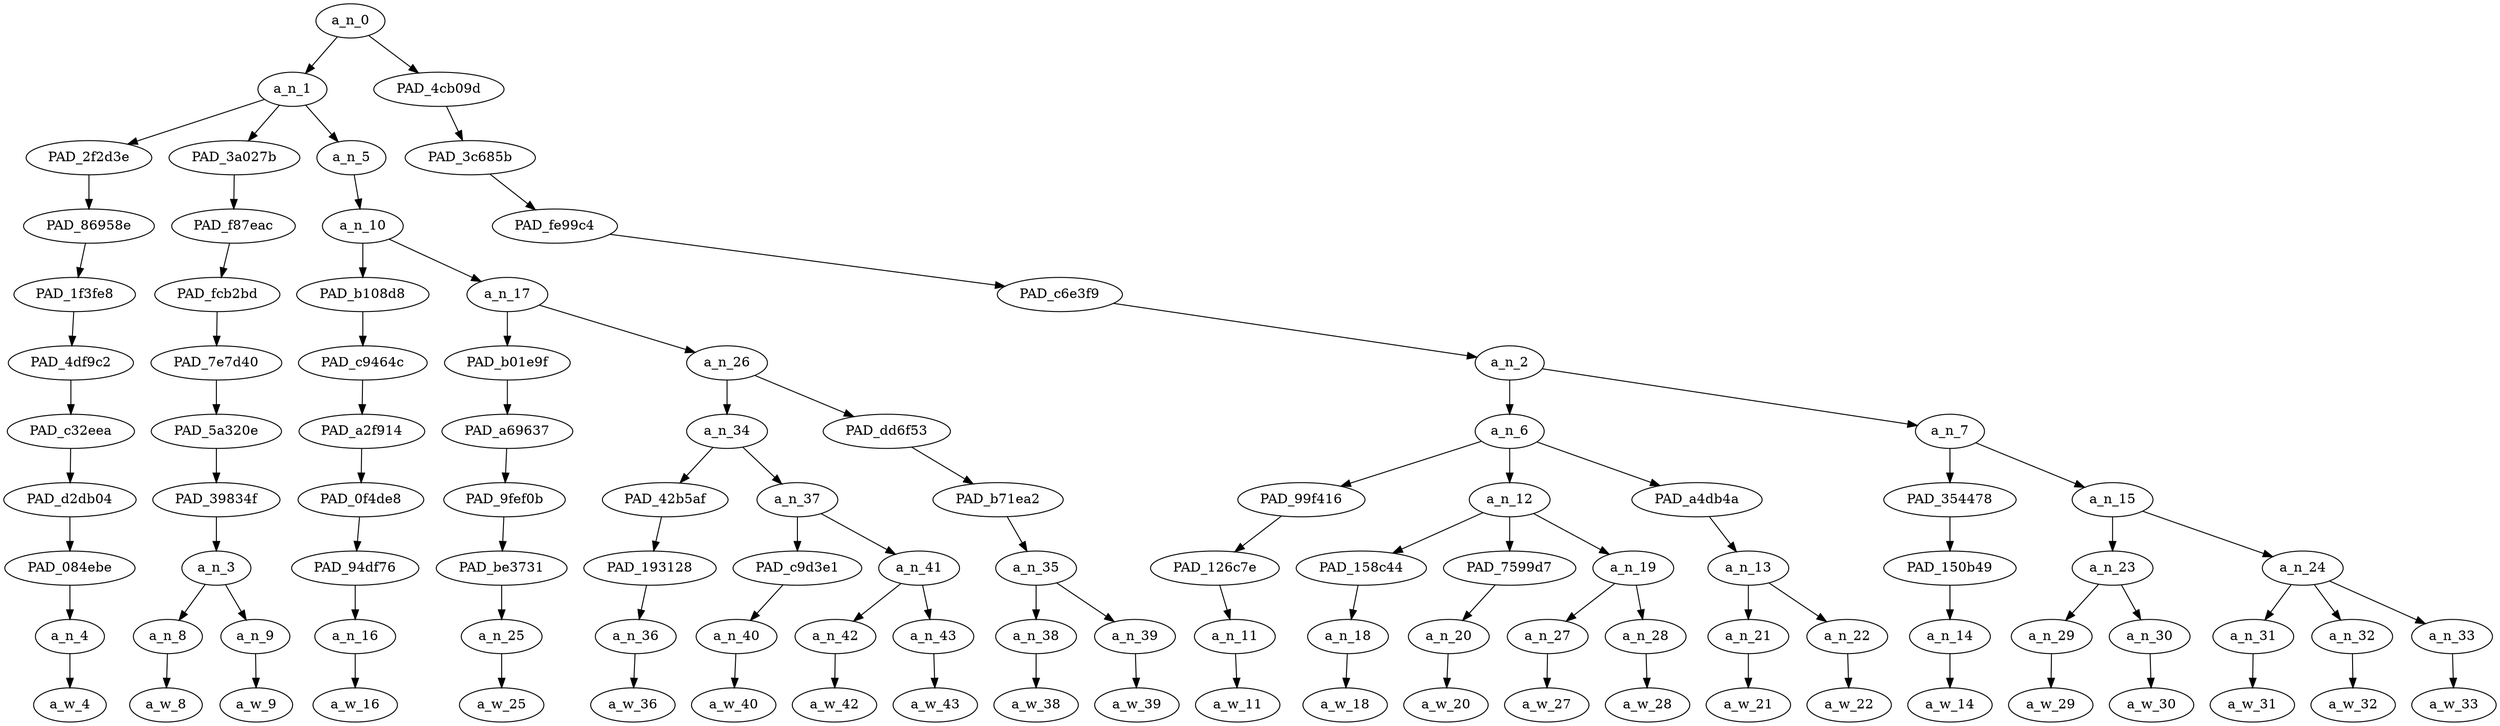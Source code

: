 strict digraph "" {
	a_n_0	[div_dir=1,
		index=0,
		level=10,
		pos="9.4140625,10!",
		text_span="[0, 1, 2, 3, 4, 5, 6, 7, 8, 9, 10, 11, 12, 13, 14, 15, 16, 17, 18, 19, 20, 21, 22, 23]",
		value=0.99999999];
	a_n_1	[div_dir=1,
		index=0,
		level=9,
		pos="2.3072916666666665,9!",
		text_span="[0, 1, 2, 3, 4, 5, 6, 7, 8, 9, 10]",
		value=0.50051757];
	a_n_0 -> a_n_1;
	PAD_4cb09d	[div_dir=1,
		index=1,
		level=9,
		pos="16.520833333333332,9!",
		text_span="[11, 12, 13, 14, 15, 16, 17, 18, 19, 20, 21, 22, 23]",
		value=0.49921472];
	a_n_0 -> PAD_4cb09d;
	PAD_2f2d3e	[div_dir=1,
		index=1,
		level=8,
		pos="2.0,8!",
		text_span="[2]",
		value=0.05161079];
	a_n_1 -> PAD_2f2d3e;
	PAD_3a027b	[div_dir=-1,
		index=0,
		level=8,
		pos="0.5,8!",
		text_span="[0, 1]",
		value=0.13111481];
	a_n_1 -> PAD_3a027b;
	a_n_5	[div_dir=1,
		index=2,
		level=8,
		pos="4.421875,8!",
		text_span="[3, 4, 5, 6, 7, 8, 9, 10]",
		value=0.31762656];
	a_n_1 -> a_n_5;
	PAD_86958e	[div_dir=1,
		index=1,
		level=7,
		pos="2.0,7!",
		text_span="[2]",
		value=0.05161079];
	PAD_2f2d3e -> PAD_86958e;
	PAD_1f3fe8	[div_dir=1,
		index=1,
		level=6,
		pos="2.0,6!",
		text_span="[2]",
		value=0.05161079];
	PAD_86958e -> PAD_1f3fe8;
	PAD_4df9c2	[div_dir=1,
		index=1,
		level=5,
		pos="2.0,5!",
		text_span="[2]",
		value=0.05161079];
	PAD_1f3fe8 -> PAD_4df9c2;
	PAD_c32eea	[div_dir=1,
		index=1,
		level=4,
		pos="2.0,4!",
		text_span="[2]",
		value=0.05161079];
	PAD_4df9c2 -> PAD_c32eea;
	PAD_d2db04	[div_dir=1,
		index=1,
		level=3,
		pos="2.0,3!",
		text_span="[2]",
		value=0.05161079];
	PAD_c32eea -> PAD_d2db04;
	PAD_084ebe	[div_dir=1,
		index=1,
		level=2,
		pos="2.0,2!",
		text_span="[2]",
		value=0.05161079];
	PAD_d2db04 -> PAD_084ebe;
	a_n_4	[div_dir=1,
		index=2,
		level=1,
		pos="2.0,1!",
		text_span="[2]",
		value=0.05161079];
	PAD_084ebe -> a_n_4;
	a_w_4	[div_dir=0,
		index=2,
		level=0,
		pos="2,0!",
		text_span="[2]",
		value=yet];
	a_n_4 -> a_w_4;
	PAD_f87eac	[div_dir=-1,
		index=0,
		level=7,
		pos="0.5,7!",
		text_span="[0, 1]",
		value=0.13111481];
	PAD_3a027b -> PAD_f87eac;
	PAD_fcb2bd	[div_dir=-1,
		index=0,
		level=6,
		pos="0.5,6!",
		text_span="[0, 1]",
		value=0.13111481];
	PAD_f87eac -> PAD_fcb2bd;
	PAD_7e7d40	[div_dir=-1,
		index=0,
		level=5,
		pos="0.5,5!",
		text_span="[0, 1]",
		value=0.13111481];
	PAD_fcb2bd -> PAD_7e7d40;
	PAD_5a320e	[div_dir=-1,
		index=0,
		level=4,
		pos="0.5,4!",
		text_span="[0, 1]",
		value=0.13111481];
	PAD_7e7d40 -> PAD_5a320e;
	PAD_39834f	[div_dir=-1,
		index=0,
		level=3,
		pos="0.5,3!",
		text_span="[0, 1]",
		value=0.13111481];
	PAD_5a320e -> PAD_39834f;
	a_n_3	[div_dir=-1,
		index=0,
		level=2,
		pos="0.5,2!",
		text_span="[0, 1]",
		value=0.13111481];
	PAD_39834f -> a_n_3;
	a_n_8	[div_dir=1,
		index=0,
		level=1,
		pos="0.0,1!",
		text_span="[0]",
		value=0.07485104];
	a_n_3 -> a_n_8;
	a_n_9	[div_dir=-1,
		index=1,
		level=1,
		pos="1.0,1!",
		text_span="[1]",
		value=0.05618083];
	a_n_3 -> a_n_9;
	a_w_8	[div_dir=0,
		index=0,
		level=0,
		pos="0,0!",
		text_span="[0]",
		value="<user>"];
	a_n_8 -> a_w_8;
	a_w_9	[div_dir=0,
		index=1,
		level=0,
		pos="1,0!",
		text_span="[1]",
		value="<user>1"];
	a_n_9 -> a_w_9;
	a_n_10	[div_dir=1,
		index=2,
		level=7,
		pos="4.421875,7!",
		text_span="[3, 4, 5, 6, 7, 8, 9, 10]",
		value=0.31745889];
	a_n_5 -> a_n_10;
	PAD_b108d8	[div_dir=1,
		index=2,
		level=6,
		pos="3.0,6!",
		text_span="[3]",
		value=0.03648949];
	a_n_10 -> PAD_b108d8;
	a_n_17	[div_dir=1,
		index=3,
		level=6,
		pos="5.84375,6!",
		text_span="[4, 5, 6, 7, 8, 9, 10]",
		value=0.28080172];
	a_n_10 -> a_n_17;
	PAD_c9464c	[div_dir=1,
		index=2,
		level=5,
		pos="3.0,5!",
		text_span="[3]",
		value=0.03648949];
	PAD_b108d8 -> PAD_c9464c;
	PAD_a2f914	[div_dir=1,
		index=2,
		level=4,
		pos="3.0,4!",
		text_span="[3]",
		value=0.03648949];
	PAD_c9464c -> PAD_a2f914;
	PAD_0f4de8	[div_dir=1,
		index=2,
		level=3,
		pos="3.0,3!",
		text_span="[3]",
		value=0.03648949];
	PAD_a2f914 -> PAD_0f4de8;
	PAD_94df76	[div_dir=1,
		index=2,
		level=2,
		pos="3.0,2!",
		text_span="[3]",
		value=0.03648949];
	PAD_0f4de8 -> PAD_94df76;
	a_n_16	[div_dir=1,
		index=3,
		level=1,
		pos="3.0,1!",
		text_span="[3]",
		value=0.03648949];
	PAD_94df76 -> a_n_16;
	a_w_16	[div_dir=0,
		index=3,
		level=0,
		pos="3,0!",
		text_span="[3]",
		value=to];
	a_n_16 -> a_w_16;
	PAD_b01e9f	[div_dir=1,
		index=3,
		level=5,
		pos="4.0,5!",
		text_span="[4]",
		value=0.03622925];
	a_n_17 -> PAD_b01e9f;
	a_n_26	[div_dir=1,
		index=4,
		level=5,
		pos="7.6875,5!",
		text_span="[5, 6, 7, 8, 9, 10]",
		value=0.24441470];
	a_n_17 -> a_n_26;
	PAD_a69637	[div_dir=1,
		index=3,
		level=4,
		pos="4.0,4!",
		text_span="[4]",
		value=0.03622925];
	PAD_b01e9f -> PAD_a69637;
	PAD_9fef0b	[div_dir=1,
		index=3,
		level=3,
		pos="4.0,3!",
		text_span="[4]",
		value=0.03622925];
	PAD_a69637 -> PAD_9fef0b;
	PAD_be3731	[div_dir=1,
		index=3,
		level=2,
		pos="4.0,2!",
		text_span="[4]",
		value=0.03622925];
	PAD_9fef0b -> PAD_be3731;
	a_n_25	[div_dir=1,
		index=4,
		level=1,
		pos="4.0,1!",
		text_span="[4]",
		value=0.03622925];
	PAD_be3731 -> a_n_25;
	a_w_25	[div_dir=0,
		index=4,
		level=0,
		pos="4,0!",
		text_span="[4]",
		value=see];
	a_n_25 -> a_w_25;
	a_n_34	[div_dir=1,
		index=4,
		level=4,
		pos="5.875,4!",
		text_span="[5, 6, 7, 8]",
		value=0.14174551];
	a_n_26 -> a_n_34;
	PAD_dd6f53	[div_dir=1,
		index=5,
		level=4,
		pos="9.5,4!",
		text_span="[9, 10]",
		value=0.10253710];
	a_n_26 -> PAD_dd6f53;
	PAD_42b5af	[div_dir=-1,
		index=4,
		level=3,
		pos="5.0,3!",
		text_span="[5]",
		value=0.02991870];
	a_n_34 -> PAD_42b5af;
	a_n_37	[div_dir=1,
		index=5,
		level=3,
		pos="6.75,3!",
		text_span="[6, 7, 8]",
		value=0.11180082];
	a_n_34 -> a_n_37;
	PAD_193128	[div_dir=-1,
		index=4,
		level=2,
		pos="5.0,2!",
		text_span="[5]",
		value=0.02991870];
	PAD_42b5af -> PAD_193128;
	a_n_36	[div_dir=-1,
		index=5,
		level=1,
		pos="5.0,1!",
		text_span="[5]",
		value=0.02991870];
	PAD_193128 -> a_n_36;
	a_w_36	[div_dir=0,
		index=5,
		level=0,
		pos="5,0!",
		text_span="[5]",
		value=any];
	a_n_36 -> a_w_36;
	PAD_c9d3e1	[div_dir=1,
		index=5,
		level=2,
		pos="6.0,2!",
		text_span="[6]",
		value=0.02375137];
	a_n_37 -> PAD_c9d3e1;
	a_n_41	[div_dir=-1,
		index=6,
		level=2,
		pos="7.5,2!",
		text_span="[7, 8]",
		value=0.08799107];
	a_n_37 -> a_n_41;
	a_n_40	[div_dir=1,
		index=6,
		level=1,
		pos="6.0,1!",
		text_span="[6]",
		value=0.02375137];
	PAD_c9d3e1 -> a_n_40;
	a_w_40	[div_dir=0,
		index=6,
		level=0,
		pos="6,0!",
		text_span="[6]",
		value=of];
	a_n_40 -> a_w_40;
	a_n_42	[div_dir=1,
		index=7,
		level=1,
		pos="7.0,1!",
		text_span="[7]",
		value=0.02679474];
	a_n_41 -> a_n_42;
	a_n_43	[div_dir=-1,
		index=8,
		level=1,
		pos="8.0,1!",
		text_span="[8]",
		value=0.06116843];
	a_n_41 -> a_n_43;
	a_w_42	[div_dir=0,
		index=7,
		level=0,
		pos="7,0!",
		text_span="[7]",
		value=the];
	a_n_42 -> a_w_42;
	a_w_43	[div_dir=0,
		index=8,
		level=0,
		pos="8,0!",
		text_span="[8]",
		value=refugees];
	a_n_43 -> a_w_43;
	PAD_b71ea2	[div_dir=1,
		index=6,
		level=3,
		pos="9.5,3!",
		text_span="[9, 10]",
		value=0.10253710];
	PAD_dd6f53 -> PAD_b71ea2;
	a_n_35	[div_dir=1,
		index=7,
		level=2,
		pos="9.5,2!",
		text_span="[9, 10]",
		value=0.10253710];
	PAD_b71ea2 -> a_n_35;
	a_n_38	[div_dir=1,
		index=9,
		level=1,
		pos="9.0,1!",
		text_span="[9]",
		value=0.05156491];
	a_n_35 -> a_n_38;
	a_n_39	[div_dir=1,
		index=10,
		level=1,
		pos="10.0,1!",
		text_span="[10]",
		value=0.05078901];
	a_n_35 -> a_n_39;
	a_w_38	[div_dir=0,
		index=9,
		level=0,
		pos="9,0!",
		text_span="[9]",
		value=welcome];
	a_n_38 -> a_w_38;
	a_w_39	[div_dir=0,
		index=10,
		level=0,
		pos="10,0!",
		text_span="[10]",
		value=crew];
	a_n_39 -> a_w_39;
	PAD_3c685b	[div_dir=1,
		index=3,
		level=8,
		pos="16.520833333333332,8!",
		text_span="[11, 12, 13, 14, 15, 16, 17, 18, 19, 20, 21, 22, 23]",
		value=0.49921472];
	PAD_4cb09d -> PAD_3c685b;
	PAD_fe99c4	[div_dir=1,
		index=3,
		level=7,
		pos="16.520833333333332,7!",
		text_span="[11, 12, 13, 14, 15, 16, 17, 18, 19, 20, 21, 22, 23]",
		value=0.49921472];
	PAD_3c685b -> PAD_fe99c4;
	PAD_c6e3f9	[div_dir=1,
		index=4,
		level=6,
		pos="16.520833333333332,6!",
		text_span="[11, 12, 13, 14, 15, 16, 17, 18, 19, 20, 21, 22, 23]",
		value=0.49921472];
	PAD_fe99c4 -> PAD_c6e3f9;
	a_n_2	[div_dir=1,
		index=5,
		level=5,
		pos="16.520833333333332,5!",
		text_span="[11, 12, 13, 14, 15, 16, 17, 18, 19, 20, 21, 22, 23]",
		value=0.49921472];
	PAD_c6e3f9 -> a_n_2;
	a_n_6	[div_dir=1,
		index=6,
		level=4,
		pos="13.666666666666666,4!",
		text_span="[11, 12, 13, 14, 15, 16, 17]",
		value=0.31641583];
	a_n_2 -> a_n_6;
	a_n_7	[div_dir=1,
		index=7,
		level=4,
		pos="19.375,4!",
		text_span="[18, 19, 20, 21, 22, 23]",
		value=0.18258823];
	a_n_2 -> a_n_7;
	PAD_99f416	[div_dir=1,
		index=7,
		level=3,
		pos="11.0,3!",
		text_span="[11]",
		value=0.04032636];
	a_n_6 -> PAD_99f416;
	a_n_12	[div_dir=1,
		index=8,
		level=3,
		pos="13.5,3!",
		text_span="[12, 13, 14, 15]",
		value=0.20168165];
	a_n_6 -> a_n_12;
	PAD_a4db4a	[div_dir=1,
		index=9,
		level=3,
		pos="16.5,3!",
		text_span="[16, 17]",
		value=0.07418784];
	a_n_6 -> PAD_a4db4a;
	PAD_126c7e	[div_dir=1,
		index=8,
		level=2,
		pos="11.0,2!",
		text_span="[11]",
		value=0.04032636];
	PAD_99f416 -> PAD_126c7e;
	a_n_11	[div_dir=1,
		index=11,
		level=1,
		pos="11.0,1!",
		text_span="[11]",
		value=0.04032636];
	PAD_126c7e -> a_n_11;
	a_w_11	[div_dir=0,
		index=11,
		level=0,
		pos="11,0!",
		text_span="[11]",
		value=take];
	a_n_11 -> a_w_11;
	PAD_158c44	[div_dir=1,
		index=9,
		level=2,
		pos="12.0,2!",
		text_span="[12]",
		value=0.04339624];
	a_n_12 -> PAD_158c44;
	PAD_7599d7	[div_dir=-1,
		index=11,
		level=2,
		pos="15.0,2!",
		text_span="[15]",
		value=0.07880729];
	a_n_12 -> PAD_7599d7;
	a_n_19	[div_dir=1,
		index=10,
		level=2,
		pos="13.5,2!",
		text_span="[13, 14]",
		value=0.07938928];
	a_n_12 -> a_n_19;
	a_n_18	[div_dir=1,
		index=12,
		level=1,
		pos="12.0,1!",
		text_span="[12]",
		value=0.04339624];
	PAD_158c44 -> a_n_18;
	a_w_18	[div_dir=0,
		index=12,
		level=0,
		pos="12,0!",
		text_span="[12]",
		value=one];
	a_n_18 -> a_w_18;
	a_n_20	[div_dir=-1,
		index=15,
		level=1,
		pos="15.0,1!",
		text_span="[15]",
		value=0.07880729];
	PAD_7599d7 -> a_n_20;
	a_w_20	[div_dir=0,
		index=15,
		level=0,
		pos="15,0!",
		text_span="[15]",
		value=refugee];
	a_n_20 -> a_w_20;
	a_n_27	[div_dir=1,
		index=13,
		level=1,
		pos="13.0,1!",
		text_span="[13]",
		value=0.03675953];
	a_n_19 -> a_n_27;
	a_n_28	[div_dir=1,
		index=14,
		level=1,
		pos="14.0,1!",
		text_span="[14]",
		value=0.04231682];
	a_n_19 -> a_n_28;
	a_w_27	[div_dir=0,
		index=13,
		level=0,
		pos="13,0!",
		text_span="[13]",
		value=so];
	a_n_27 -> a_w_27;
	a_w_28	[div_dir=0,
		index=14,
		level=0,
		pos="14,0!",
		text_span="[14]",
		value=called];
	a_n_28 -> a_w_28;
	a_n_13	[div_dir=1,
		index=12,
		level=2,
		pos="16.5,2!",
		text_span="[16, 17]",
		value=0.07418784];
	PAD_a4db4a -> a_n_13;
	a_n_21	[div_dir=1,
		index=16,
		level=1,
		pos="16.0,1!",
		text_span="[16]",
		value=0.03857395];
	a_n_13 -> a_n_21;
	a_n_22	[div_dir=1,
		index=17,
		level=1,
		pos="17.0,1!",
		text_span="[17]",
		value=0.03535751];
	a_n_13 -> a_n_22;
	a_w_21	[div_dir=0,
		index=16,
		level=0,
		pos="16,0!",
		text_span="[16]",
		value=in];
	a_n_21 -> a_w_21;
	a_w_22	[div_dir=0,
		index=17,
		level=0,
		pos="17,0!",
		text_span="[17]",
		value=that];
	a_n_22 -> a_w_22;
	PAD_354478	[div_dir=-1,
		index=10,
		level=3,
		pos="18.0,3!",
		text_span="[18]",
		value=0.03382103];
	a_n_7 -> PAD_354478;
	a_n_15	[div_dir=1,
		index=11,
		level=3,
		pos="20.75,3!",
		text_span="[19, 20, 21, 22, 23]",
		value=0.14869344];
	a_n_7 -> a_n_15;
	PAD_150b49	[div_dir=-1,
		index=13,
		level=2,
		pos="18.0,2!",
		text_span="[18]",
		value=0.03382103];
	PAD_354478 -> PAD_150b49;
	a_n_14	[div_dir=-1,
		index=18,
		level=1,
		pos="18.0,1!",
		text_span="[18]",
		value=0.03382103];
	PAD_150b49 -> a_n_14;
	a_w_14	[div_dir=0,
		index=18,
		level=0,
		pos="18,0!",
		text_span="[18]",
		value=shows];
	a_n_14 -> a_w_14;
	a_n_23	[div_dir=1,
		index=14,
		level=2,
		pos="19.5,2!",
		text_span="[19, 20]",
		value=0.05405659];
	a_n_15 -> a_n_23;
	a_n_24	[div_dir=1,
		index=15,
		level=2,
		pos="22.0,2!",
		text_span="[21, 22, 23]",
		value=0.09454531];
	a_n_15 -> a_n_24;
	a_n_29	[div_dir=1,
		index=19,
		level=1,
		pos="19.0,1!",
		text_span="[19]",
		value=0.02858951];
	a_n_23 -> a_n_29;
	a_n_30	[div_dir=-1,
		index=20,
		level=1,
		pos="20.0,1!",
		text_span="[20]",
		value=0.02542831];
	a_n_23 -> a_n_30;
	a_w_29	[div_dir=0,
		index=19,
		level=0,
		pos="19,0!",
		text_span="[19]",
		value=how];
	a_n_29 -> a_w_29;
	a_w_30	[div_dir=0,
		index=20,
		level=0,
		pos="20,0!",
		text_span="[20]",
		value=much];
	a_n_30 -> a_w_30;
	a_n_31	[div_dir=1,
		index=21,
		level=1,
		pos="21.0,1!",
		text_span="[21]",
		value=0.02507801];
	a_n_24 -> a_n_31;
	a_n_32	[div_dir=1,
		index=22,
		level=1,
		pos="22.0,1!",
		text_span="[22]",
		value=0.02958102];
	a_n_24 -> a_n_32;
	a_n_33	[div_dir=1,
		index=23,
		level=1,
		pos="23.0,1!",
		text_span="[23]",
		value=0.03979908];
	a_n_24 -> a_n_33;
	a_w_31	[div_dir=0,
		index=21,
		level=0,
		pos="21,0!",
		text_span="[21]",
		value=they];
	a_n_31 -> a_w_31;
	a_w_32	[div_dir=0,
		index=22,
		level=0,
		pos="22,0!",
		text_span="[22]",
		value=actually];
	a_n_32 -> a_w_32;
	a_w_33	[div_dir=0,
		index=23,
		level=0,
		pos="23,0!",
		text_span="[23]",
		value=care];
	a_n_33 -> a_w_33;
}
